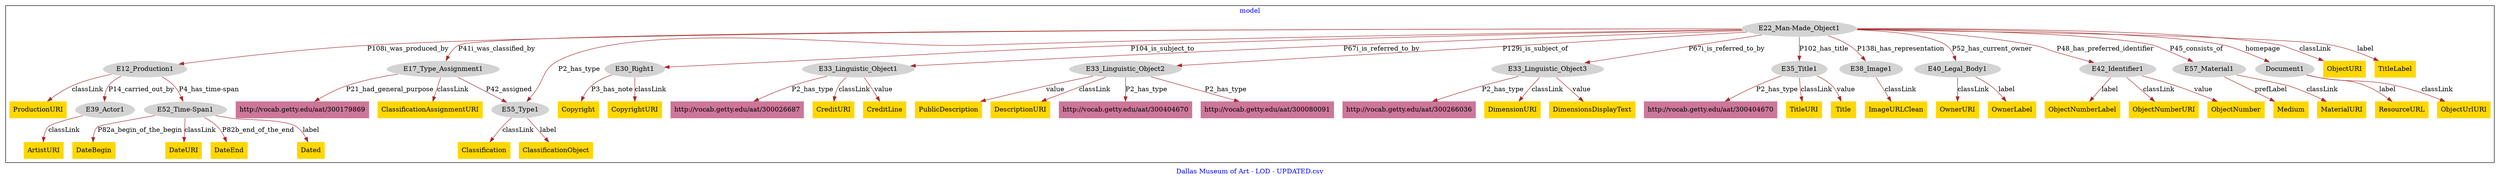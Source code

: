 digraph n0 {
fontcolor="blue"
remincross="true"
label="Dallas Museum of Art - LOD - UPDATED.csv"
subgraph cluster {
label="model"
n2[style="filled",color="white",fillcolor="lightgray",label="E12_Production1"];
n3[style="filled",color="white",fillcolor="lightgray",label="E39_Actor1"];
n4[style="filled",color="white",fillcolor="lightgray",label="E52_Time-Span1"];
n5[style="filled",color="white",fillcolor="lightgray",label="E17_Type_Assignment1"];
n6[style="filled",color="white",fillcolor="lightgray",label="E55_Type1"];
n7[style="filled",color="white",fillcolor="lightgray",label="E22_Man-Made_Object1"];
n8[style="filled",color="white",fillcolor="lightgray",label="E30_Right1"];
n9[style="filled",color="white",fillcolor="lightgray",label="E33_Linguistic_Object1"];
n10[style="filled",color="white",fillcolor="lightgray",label="E33_Linguistic_Object2"];
n11[style="filled",color="white",fillcolor="lightgray",label="E33_Linguistic_Object3"];
n12[style="filled",color="white",fillcolor="lightgray",label="E35_Title1"];
n13[style="filled",color="white",fillcolor="lightgray",label="E38_Image1"];
n14[style="filled",color="white",fillcolor="lightgray",label="E40_Legal_Body1"];
n15[style="filled",color="white",fillcolor="lightgray",label="E42_Identifier1"];
n16[style="filled",color="white",fillcolor="lightgray",label="E57_Material1"];
n17[style="filled",color="white",fillcolor="lightgray",label="Document1"];
n18[shape="plaintext",style="filled",fillcolor="gold",label="OwnerURI"];
n19[shape="plaintext",style="filled",fillcolor="gold",label="DimensionURI"];
n20[shape="plaintext",style="filled",fillcolor="gold",label="Copyright"];
n21[shape="plaintext",style="filled",fillcolor="gold",label="ObjectNumberURI"];
n22[shape="plaintext",style="filled",fillcolor="gold",label="TitleURI"];
n23[shape="plaintext",style="filled",fillcolor="gold",label="ClassificationObject"];
n24[shape="plaintext",style="filled",fillcolor="gold",label="CopyrightURI"];
n25[shape="plaintext",style="filled",fillcolor="gold",label="ObjectNumber"];
n26[shape="plaintext",style="filled",fillcolor="gold",label="PublicDescription"];
n27[shape="plaintext",style="filled",fillcolor="gold",label="ResourceURL"];
n28[shape="plaintext",style="filled",fillcolor="gold",label="ObjectNumberLabel"];
n29[shape="plaintext",style="filled",fillcolor="gold",label="ClassificationAssignmentURI"];
n30[shape="plaintext",style="filled",fillcolor="gold",label="Medium"];
n31[shape="plaintext",style="filled",fillcolor="gold",label="DimensionsDisplayText"];
n32[shape="plaintext",style="filled",fillcolor="gold",label="OwnerLabel"];
n33[shape="plaintext",style="filled",fillcolor="gold",label="ImageURLClean"];
n34[shape="plaintext",style="filled",fillcolor="gold",label="Classification"];
n35[shape="plaintext",style="filled",fillcolor="gold",label="ProductionURI"];
n36[shape="plaintext",style="filled",fillcolor="gold",label="MaterialURI"];
n37[shape="plaintext",style="filled",fillcolor="gold",label="ArtistURI"];
n38[shape="plaintext",style="filled",fillcolor="gold",label="DescriptionURI"];
n39[shape="plaintext",style="filled",fillcolor="gold",label="ObjectURI"];
n40[shape="plaintext",style="filled",fillcolor="gold",label="DateURI"];
n41[shape="plaintext",style="filled",fillcolor="gold",label="DateEnd"];
n42[shape="plaintext",style="filled",fillcolor="gold",label="ObjectUrlURI"];
n43[shape="plaintext",style="filled",fillcolor="gold",label="Dated"];
n44[shape="plaintext",style="filled",fillcolor="gold",label="CreditURI"];
n45[shape="plaintext",style="filled",fillcolor="gold",label="DateBegin"];
n46[shape="plaintext",style="filled",fillcolor="gold",label="Title"];
n47[shape="plaintext",style="filled",fillcolor="gold",label="CreditLine"];
n48[shape="plaintext",style="filled",fillcolor="gold",label="TitleLabel"];
n49[shape="plaintext",style="filled",fillcolor="#CC7799",label="http://vocab.getty.edu/aat/300026687"];
n50[shape="plaintext",style="filled",fillcolor="#CC7799",label="http://vocab.getty.edu/aat/300404670"];
n51[shape="plaintext",style="filled",fillcolor="#CC7799",label="http://vocab.getty.edu/aat/300179869"];
n52[shape="plaintext",style="filled",fillcolor="#CC7799",label="http://vocab.getty.edu/aat/300404670"];
n53[shape="plaintext",style="filled",fillcolor="#CC7799",label="http://vocab.getty.edu/aat/300266036"];
n54[shape="plaintext",style="filled",fillcolor="#CC7799",label="http://vocab.getty.edu/aat/300080091"];
}
n2 -> n3[color="brown",fontcolor="black",label="P14_carried_out_by"]
n2 -> n4[color="brown",fontcolor="black",label="P4_has_time-span"]
n5 -> n6[color="brown",fontcolor="black",label="P42_assigned"]
n7 -> n2[color="brown",fontcolor="black",label="P108i_was_produced_by"]
n7 -> n5[color="brown",fontcolor="black",label="P41i_was_classified_by"]
n7 -> n8[color="brown",fontcolor="black",label="P104_is_subject_to"]
n7 -> n9[color="brown",fontcolor="black",label="P67i_is_referred_to_by"]
n7 -> n10[color="brown",fontcolor="black",label="P129i_is_subject_of"]
n7 -> n11[color="brown",fontcolor="black",label="P67i_is_referred_to_by"]
n7 -> n12[color="brown",fontcolor="black",label="P102_has_title"]
n7 -> n13[color="brown",fontcolor="black",label="P138i_has_representation"]
n7 -> n14[color="brown",fontcolor="black",label="P52_has_current_owner"]
n7 -> n15[color="brown",fontcolor="black",label="P48_has_preferred_identifier"]
n7 -> n16[color="brown",fontcolor="black",label="P45_consists_of"]
n7 -> n17[color="brown",fontcolor="black",label="homepage"]
n14 -> n18[color="brown",fontcolor="black",label="classLink"]
n11 -> n19[color="brown",fontcolor="black",label="classLink"]
n8 -> n20[color="brown",fontcolor="black",label="P3_has_note"]
n15 -> n21[color="brown",fontcolor="black",label="classLink"]
n12 -> n22[color="brown",fontcolor="black",label="classLink"]
n6 -> n23[color="brown",fontcolor="black",label="label"]
n8 -> n24[color="brown",fontcolor="black",label="classLink"]
n15 -> n25[color="brown",fontcolor="black",label="value"]
n10 -> n26[color="brown",fontcolor="black",label="value"]
n17 -> n27[color="brown",fontcolor="black",label="label"]
n15 -> n28[color="brown",fontcolor="black",label="label"]
n5 -> n29[color="brown",fontcolor="black",label="classLink"]
n16 -> n30[color="brown",fontcolor="black",label="prefLabel"]
n11 -> n31[color="brown",fontcolor="black",label="value"]
n14 -> n32[color="brown",fontcolor="black",label="label"]
n13 -> n33[color="brown",fontcolor="black",label="classLink"]
n6 -> n34[color="brown",fontcolor="black",label="classLink"]
n2 -> n35[color="brown",fontcolor="black",label="classLink"]
n16 -> n36[color="brown",fontcolor="black",label="classLink"]
n3 -> n37[color="brown",fontcolor="black",label="classLink"]
n10 -> n38[color="brown",fontcolor="black",label="classLink"]
n7 -> n39[color="brown",fontcolor="black",label="classLink"]
n4 -> n40[color="brown",fontcolor="black",label="classLink"]
n4 -> n41[color="brown",fontcolor="black",label="P82b_end_of_the_end"]
n17 -> n42[color="brown",fontcolor="black",label="classLink"]
n4 -> n43[color="brown",fontcolor="black",label="label"]
n9 -> n44[color="brown",fontcolor="black",label="classLink"]
n4 -> n45[color="brown",fontcolor="black",label="P82a_begin_of_the_begin"]
n12 -> n46[color="brown",fontcolor="black",label="value"]
n9 -> n47[color="brown",fontcolor="black",label="value"]
n7 -> n48[color="brown",fontcolor="black",label="label"]
n9 -> n49[color="brown",fontcolor="black",label="P2_has_type"]
n10 -> n50[color="brown",fontcolor="black",label="P2_has_type"]
n5 -> n51[color="brown",fontcolor="black",label="P21_had_general_purpose"]
n12 -> n52[color="brown",fontcolor="black",label="P2_has_type"]
n7 -> n6[color="brown",fontcolor="black",label="P2_has_type"]
n11 -> n53[color="brown",fontcolor="black",label="P2_has_type"]
n10 -> n54[color="brown",fontcolor="black",label="P2_has_type"]
}
